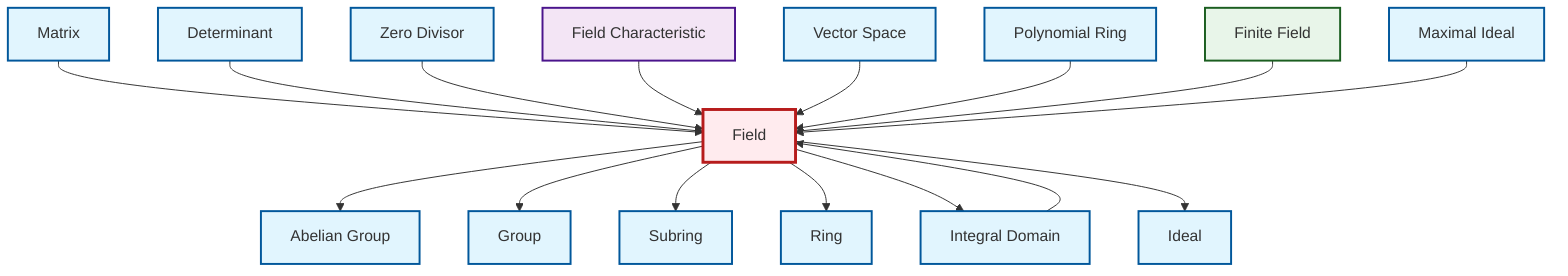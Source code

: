 graph TD
    classDef definition fill:#e1f5fe,stroke:#01579b,stroke-width:2px
    classDef theorem fill:#f3e5f5,stroke:#4a148c,stroke-width:2px
    classDef axiom fill:#fff3e0,stroke:#e65100,stroke-width:2px
    classDef example fill:#e8f5e9,stroke:#1b5e20,stroke-width:2px
    classDef current fill:#ffebee,stroke:#b71c1c,stroke-width:3px
    def-subring["Subring"]:::definition
    def-ring["Ring"]:::definition
    def-field["Field"]:::definition
    ex-finite-field["Finite Field"]:::example
    def-polynomial-ring["Polynomial Ring"]:::definition
    def-maximal-ideal["Maximal Ideal"]:::definition
    def-abelian-group["Abelian Group"]:::definition
    def-group["Group"]:::definition
    thm-field-characteristic["Field Characteristic"]:::theorem
    def-ideal["Ideal"]:::definition
    def-zero-divisor["Zero Divisor"]:::definition
    def-integral-domain["Integral Domain"]:::definition
    def-vector-space["Vector Space"]:::definition
    def-determinant["Determinant"]:::definition
    def-matrix["Matrix"]:::definition
    def-field --> def-abelian-group
    def-matrix --> def-field
    def-integral-domain --> def-field
    def-determinant --> def-field
    def-zero-divisor --> def-field
    def-field --> def-group
    def-field --> def-subring
    def-field --> def-ring
    thm-field-characteristic --> def-field
    def-vector-space --> def-field
    def-field --> def-integral-domain
    def-field --> def-ideal
    def-polynomial-ring --> def-field
    ex-finite-field --> def-field
    def-maximal-ideal --> def-field
    class def-field current
